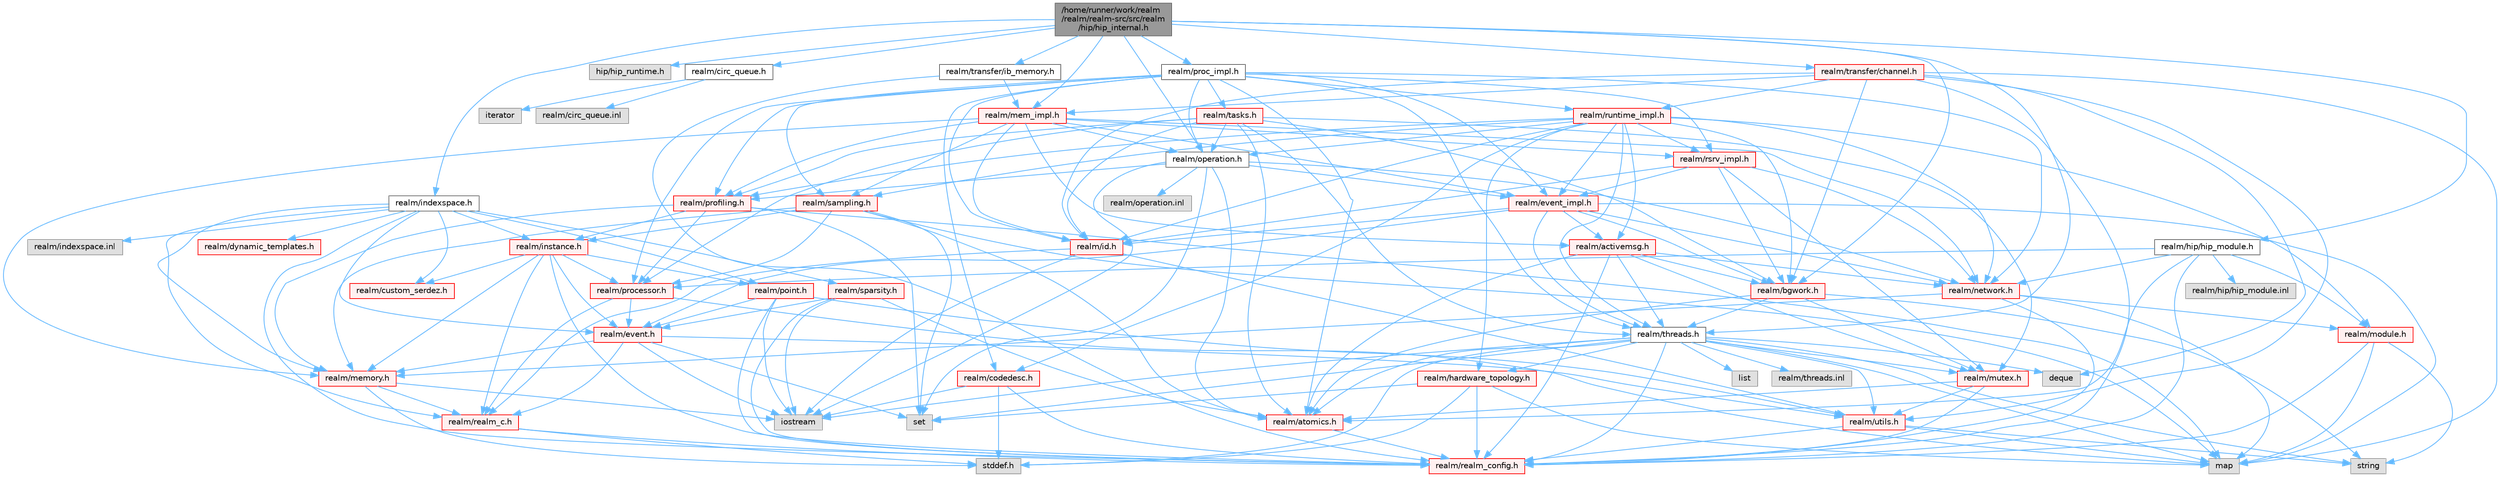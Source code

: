 digraph "/home/runner/work/realm/realm/realm-src/src/realm/hip/hip_internal.h"
{
 // LATEX_PDF_SIZE
  bgcolor="transparent";
  edge [fontname=Helvetica,fontsize=10,labelfontname=Helvetica,labelfontsize=10];
  node [fontname=Helvetica,fontsize=10,shape=box,height=0.2,width=0.4];
  Node1 [id="Node000001",label="/home/runner/work/realm\l/realm/realm-src/src/realm\l/hip/hip_internal.h",height=0.2,width=0.4,color="gray40", fillcolor="grey60", style="filled", fontcolor="black",tooltip=" "];
  Node1 -> Node2 [id="edge1_Node000001_Node000002",color="steelblue1",style="solid",tooltip=" "];
  Node2 [id="Node000002",label="realm/hip/hip_module.h",height=0.2,width=0.4,color="grey40", fillcolor="white", style="filled",URL="$hip__module_8h.html",tooltip=" "];
  Node2 -> Node3 [id="edge2_Node000002_Node000003",color="steelblue1",style="solid",tooltip=" "];
  Node3 [id="Node000003",label="realm/realm_config.h",height=0.2,width=0.4,color="red", fillcolor="#FFF0F0", style="filled",URL="$realm__config_8h.html",tooltip=" "];
  Node2 -> Node6 [id="edge3_Node000002_Node000006",color="steelblue1",style="solid",tooltip=" "];
  Node6 [id="Node000006",label="realm/module.h",height=0.2,width=0.4,color="red", fillcolor="#FFF0F0", style="filled",URL="$module_8h.html",tooltip=" "];
  Node6 -> Node3 [id="edge4_Node000006_Node000003",color="steelblue1",style="solid",tooltip=" "];
  Node6 -> Node11 [id="edge5_Node000006_Node000011",color="steelblue1",style="solid",tooltip=" "];
  Node11 [id="Node000011",label="string",height=0.2,width=0.4,color="grey60", fillcolor="#E0E0E0", style="filled",tooltip=" "];
  Node6 -> Node15 [id="edge6_Node000006_Node000015",color="steelblue1",style="solid",tooltip=" "];
  Node15 [id="Node000015",label="map",height=0.2,width=0.4,color="grey60", fillcolor="#E0E0E0", style="filled",tooltip=" "];
  Node2 -> Node16 [id="edge7_Node000002_Node000016",color="steelblue1",style="solid",tooltip=" "];
  Node16 [id="Node000016",label="realm/processor.h",height=0.2,width=0.4,color="red", fillcolor="#FFF0F0", style="filled",URL="$processor_8h.html",tooltip=" "];
  Node16 -> Node8 [id="edge8_Node000016_Node000008",color="steelblue1",style="solid",tooltip=" "];
  Node8 [id="Node000008",label="realm/realm_c.h",height=0.2,width=0.4,color="red", fillcolor="#FFF0F0", style="filled",URL="$realm__c_8h.html",tooltip=" "];
  Node8 -> Node3 [id="edge9_Node000008_Node000003",color="steelblue1",style="solid",tooltip=" "];
  Node8 -> Node9 [id="edge10_Node000008_Node000009",color="steelblue1",style="solid",tooltip=" "];
  Node9 [id="Node000009",label="stddef.h",height=0.2,width=0.4,color="grey60", fillcolor="#E0E0E0", style="filled",tooltip=" "];
  Node16 -> Node17 [id="edge11_Node000016_Node000017",color="steelblue1",style="solid",tooltip=" "];
  Node17 [id="Node000017",label="realm/event.h",height=0.2,width=0.4,color="red", fillcolor="#FFF0F0", style="filled",URL="$event_8h.html",tooltip=" "];
  Node17 -> Node8 [id="edge12_Node000017_Node000008",color="steelblue1",style="solid",tooltip=" "];
  Node17 -> Node18 [id="edge13_Node000017_Node000018",color="steelblue1",style="solid",tooltip=" "];
  Node18 [id="Node000018",label="realm/utils.h",height=0.2,width=0.4,color="red", fillcolor="#FFF0F0", style="filled",URL="$utils_8h.html",tooltip=" "];
  Node18 -> Node3 [id="edge14_Node000018_Node000003",color="steelblue1",style="solid",tooltip=" "];
  Node18 -> Node11 [id="edge15_Node000018_Node000011",color="steelblue1",style="solid",tooltip=" "];
  Node18 -> Node15 [id="edge16_Node000018_Node000015",color="steelblue1",style="solid",tooltip=" "];
  Node17 -> Node24 [id="edge17_Node000017_Node000024",color="steelblue1",style="solid",tooltip=" "];
  Node24 [id="Node000024",label="realm/memory.h",height=0.2,width=0.4,color="red", fillcolor="#FFF0F0", style="filled",URL="$memory_8h.html",tooltip=" "];
  Node24 -> Node8 [id="edge18_Node000024_Node000008",color="steelblue1",style="solid",tooltip=" "];
  Node24 -> Node9 [id="edge19_Node000024_Node000009",color="steelblue1",style="solid",tooltip=" "];
  Node24 -> Node25 [id="edge20_Node000024_Node000025",color="steelblue1",style="solid",tooltip=" "];
  Node25 [id="Node000025",label="iostream",height=0.2,width=0.4,color="grey60", fillcolor="#E0E0E0", style="filled",tooltip=" "];
  Node17 -> Node27 [id="edge21_Node000017_Node000027",color="steelblue1",style="solid",tooltip=" "];
  Node27 [id="Node000027",label="set",height=0.2,width=0.4,color="grey60", fillcolor="#E0E0E0", style="filled",tooltip=" "];
  Node17 -> Node25 [id="edge22_Node000017_Node000025",color="steelblue1",style="solid",tooltip=" "];
  Node16 -> Node15 [id="edge23_Node000016_Node000015",color="steelblue1",style="solid",tooltip=" "];
  Node2 -> Node30 [id="edge24_Node000002_Node000030",color="steelblue1",style="solid",tooltip=" "];
  Node30 [id="Node000030",label="realm/network.h",height=0.2,width=0.4,color="red", fillcolor="#FFF0F0", style="filled",URL="$network_8h.html",tooltip=" "];
  Node30 -> Node3 [id="edge25_Node000030_Node000003",color="steelblue1",style="solid",tooltip=" "];
  Node30 -> Node6 [id="edge26_Node000030_Node000006",color="steelblue1",style="solid",tooltip=" "];
  Node30 -> Node24 [id="edge27_Node000030_Node000024",color="steelblue1",style="solid",tooltip=" "];
  Node30 -> Node15 [id="edge28_Node000030_Node000015",color="steelblue1",style="solid",tooltip=" "];
  Node2 -> Node33 [id="edge29_Node000002_Node000033",color="steelblue1",style="solid",tooltip=" "];
  Node33 [id="Node000033",label="realm/atomics.h",height=0.2,width=0.4,color="red", fillcolor="#FFF0F0", style="filled",URL="$atomics_8h.html",tooltip=" "];
  Node33 -> Node3 [id="edge30_Node000033_Node000003",color="steelblue1",style="solid",tooltip=" "];
  Node2 -> Node42 [id="edge31_Node000002_Node000042",color="steelblue1",style="solid",tooltip=" "];
  Node42 [id="Node000042",label="realm/hip/hip_module.inl",height=0.2,width=0.4,color="grey60", fillcolor="#E0E0E0", style="filled",tooltip=" "];
  Node1 -> Node43 [id="edge32_Node000001_Node000043",color="steelblue1",style="solid",tooltip=" "];
  Node43 [id="Node000043",label="hip/hip_runtime.h",height=0.2,width=0.4,color="grey60", fillcolor="#E0E0E0", style="filled",tooltip=" "];
  Node1 -> Node44 [id="edge33_Node000001_Node000044",color="steelblue1",style="solid",tooltip=" "];
  Node44 [id="Node000044",label="realm/operation.h",height=0.2,width=0.4,color="grey40", fillcolor="white", style="filled",URL="$operation_8h.html",tooltip=" "];
  Node44 -> Node45 [id="edge34_Node000044_Node000045",color="steelblue1",style="solid",tooltip=" "];
  Node45 [id="Node000045",label="realm/profiling.h",height=0.2,width=0.4,color="red", fillcolor="#FFF0F0", style="filled",URL="$profiling_8h.html",tooltip=" "];
  Node45 -> Node27 [id="edge35_Node000045_Node000027",color="steelblue1",style="solid",tooltip=" "];
  Node45 -> Node15 [id="edge36_Node000045_Node000015",color="steelblue1",style="solid",tooltip=" "];
  Node45 -> Node16 [id="edge37_Node000045_Node000016",color="steelblue1",style="solid",tooltip=" "];
  Node45 -> Node24 [id="edge38_Node000045_Node000024",color="steelblue1",style="solid",tooltip=" "];
  Node45 -> Node47 [id="edge39_Node000045_Node000047",color="steelblue1",style="solid",tooltip=" "];
  Node47 [id="Node000047",label="realm/instance.h",height=0.2,width=0.4,color="red", fillcolor="#FFF0F0", style="filled",URL="$instance_8h.html",tooltip=" "];
  Node47 -> Node3 [id="edge40_Node000047_Node000003",color="steelblue1",style="solid",tooltip=" "];
  Node47 -> Node8 [id="edge41_Node000047_Node000008",color="steelblue1",style="solid",tooltip=" "];
  Node47 -> Node17 [id="edge42_Node000047_Node000017",color="steelblue1",style="solid",tooltip=" "];
  Node47 -> Node24 [id="edge43_Node000047_Node000024",color="steelblue1",style="solid",tooltip=" "];
  Node47 -> Node16 [id="edge44_Node000047_Node000016",color="steelblue1",style="solid",tooltip=" "];
  Node47 -> Node48 [id="edge45_Node000047_Node000048",color="steelblue1",style="solid",tooltip=" "];
  Node48 [id="Node000048",label="realm/point.h",height=0.2,width=0.4,color="red", fillcolor="#FFF0F0", style="filled",URL="$point_8h.html",tooltip=" "];
  Node48 -> Node3 [id="edge46_Node000048_Node000003",color="steelblue1",style="solid",tooltip=" "];
  Node48 -> Node17 [id="edge47_Node000048_Node000017",color="steelblue1",style="solid",tooltip=" "];
  Node48 -> Node18 [id="edge48_Node000048_Node000018",color="steelblue1",style="solid",tooltip=" "];
  Node48 -> Node25 [id="edge49_Node000048_Node000025",color="steelblue1",style="solid",tooltip=" "];
  Node47 -> Node51 [id="edge50_Node000047_Node000051",color="steelblue1",style="solid",tooltip=" "];
  Node51 [id="Node000051",label="realm/custom_serdez.h",height=0.2,width=0.4,color="red", fillcolor="#FFF0F0", style="filled",URL="$custom__serdez_8h.html",tooltip=" "];
  Node44 -> Node61 [id="edge51_Node000044_Node000061",color="steelblue1",style="solid",tooltip=" "];
  Node61 [id="Node000061",label="realm/event_impl.h",height=0.2,width=0.4,color="red", fillcolor="#FFF0F0", style="filled",URL="$event__impl_8h.html",tooltip=" "];
  Node61 -> Node17 [id="edge52_Node000061_Node000017",color="steelblue1",style="solid",tooltip=" "];
  Node61 -> Node62 [id="edge53_Node000061_Node000062",color="steelblue1",style="solid",tooltip=" "];
  Node62 [id="Node000062",label="realm/id.h",height=0.2,width=0.4,color="red", fillcolor="#FFF0F0", style="filled",URL="$id_8h.html",tooltip=" "];
  Node62 -> Node8 [id="edge54_Node000062_Node000008",color="steelblue1",style="solid",tooltip=" "];
  Node62 -> Node18 [id="edge55_Node000062_Node000018",color="steelblue1",style="solid",tooltip=" "];
  Node62 -> Node25 [id="edge56_Node000062_Node000025",color="steelblue1",style="solid",tooltip=" "];
  Node61 -> Node30 [id="edge57_Node000061_Node000030",color="steelblue1",style="solid",tooltip=" "];
  Node61 -> Node64 [id="edge58_Node000061_Node000064",color="steelblue1",style="solid",tooltip=" "];
  Node64 [id="Node000064",label="realm/activemsg.h",height=0.2,width=0.4,color="red", fillcolor="#FFF0F0", style="filled",URL="$activemsg_8h.html",tooltip=" "];
  Node64 -> Node3 [id="edge59_Node000064_Node000003",color="steelblue1",style="solid",tooltip=" "];
  Node64 -> Node32 [id="edge60_Node000064_Node000032",color="steelblue1",style="solid",tooltip=" "];
  Node32 [id="Node000032",label="realm/mutex.h",height=0.2,width=0.4,color="red", fillcolor="#FFF0F0", style="filled",URL="$mutex_8h.html",tooltip=" "];
  Node32 -> Node3 [id="edge61_Node000032_Node000003",color="steelblue1",style="solid",tooltip=" "];
  Node32 -> Node18 [id="edge62_Node000032_Node000018",color="steelblue1",style="solid",tooltip=" "];
  Node32 -> Node33 [id="edge63_Node000032_Node000033",color="steelblue1",style="solid",tooltip=" "];
  Node64 -> Node30 [id="edge64_Node000064_Node000030",color="steelblue1",style="solid",tooltip=" "];
  Node64 -> Node33 [id="edge65_Node000064_Node000033",color="steelblue1",style="solid",tooltip=" "];
  Node64 -> Node67 [id="edge66_Node000064_Node000067",color="steelblue1",style="solid",tooltip=" "];
  Node67 [id="Node000067",label="realm/threads.h",height=0.2,width=0.4,color="grey40", fillcolor="white", style="filled",URL="$threads_8h.html",tooltip=" "];
  Node67 -> Node3 [id="edge67_Node000067_Node000003",color="steelblue1",style="solid",tooltip=" "];
  Node67 -> Node32 [id="edge68_Node000067_Node000032",color="steelblue1",style="solid",tooltip=" "];
  Node67 -> Node33 [id="edge69_Node000067_Node000033",color="steelblue1",style="solid",tooltip=" "];
  Node67 -> Node18 [id="edge70_Node000067_Node000018",color="steelblue1",style="solid",tooltip=" "];
  Node67 -> Node68 [id="edge71_Node000067_Node000068",color="steelblue1",style="solid",tooltip=" "];
  Node68 [id="Node000068",label="realm/hardware_topology.h",height=0.2,width=0.4,color="red", fillcolor="#FFF0F0", style="filled",URL="$hardware__topology_8h.html",tooltip=" "];
  Node68 -> Node3 [id="edge72_Node000068_Node000003",color="steelblue1",style="solid",tooltip=" "];
  Node68 -> Node9 [id="edge73_Node000068_Node000009",color="steelblue1",style="solid",tooltip=" "];
  Node68 -> Node27 [id="edge74_Node000068_Node000027",color="steelblue1",style="solid",tooltip=" "];
  Node68 -> Node15 [id="edge75_Node000068_Node000015",color="steelblue1",style="solid",tooltip=" "];
  Node67 -> Node9 [id="edge76_Node000067_Node000009",color="steelblue1",style="solid",tooltip=" "];
  Node67 -> Node11 [id="edge77_Node000067_Node000011",color="steelblue1",style="solid",tooltip=" "];
  Node67 -> Node53 [id="edge78_Node000067_Node000053",color="steelblue1",style="solid",tooltip=" "];
  Node53 [id="Node000053",label="list",height=0.2,width=0.4,color="grey60", fillcolor="#E0E0E0", style="filled",tooltip=" "];
  Node67 -> Node27 [id="edge79_Node000067_Node000027",color="steelblue1",style="solid",tooltip=" "];
  Node67 -> Node15 [id="edge80_Node000067_Node000015",color="steelblue1",style="solid",tooltip=" "];
  Node67 -> Node70 [id="edge81_Node000067_Node000070",color="steelblue1",style="solid",tooltip=" "];
  Node70 [id="Node000070",label="deque",height=0.2,width=0.4,color="grey60", fillcolor="#E0E0E0", style="filled",tooltip=" "];
  Node67 -> Node25 [id="edge82_Node000067_Node000025",color="steelblue1",style="solid",tooltip=" "];
  Node67 -> Node71 [id="edge83_Node000067_Node000071",color="steelblue1",style="solid",tooltip=" "];
  Node71 [id="Node000071",label="realm/threads.inl",height=0.2,width=0.4,color="grey60", fillcolor="#E0E0E0", style="filled",tooltip=" "];
  Node64 -> Node72 [id="edge84_Node000064_Node000072",color="steelblue1",style="solid",tooltip=" "];
  Node72 [id="Node000072",label="realm/bgwork.h",height=0.2,width=0.4,color="red", fillcolor="#FFF0F0", style="filled",URL="$bgwork_8h.html",tooltip=" "];
  Node72 -> Node33 [id="edge85_Node000072_Node000033",color="steelblue1",style="solid",tooltip=" "];
  Node72 -> Node67 [id="edge86_Node000072_Node000067",color="steelblue1",style="solid",tooltip=" "];
  Node72 -> Node32 [id="edge87_Node000072_Node000032",color="steelblue1",style="solid",tooltip=" "];
  Node72 -> Node11 [id="edge88_Node000072_Node000011",color="steelblue1",style="solid",tooltip=" "];
  Node61 -> Node67 [id="edge89_Node000061_Node000067",color="steelblue1",style="solid",tooltip=" "];
  Node61 -> Node72 [id="edge90_Node000061_Node000072",color="steelblue1",style="solid",tooltip=" "];
  Node61 -> Node15 [id="edge91_Node000061_Node000015",color="steelblue1",style="solid",tooltip=" "];
  Node44 -> Node33 [id="edge92_Node000044_Node000033",color="steelblue1",style="solid",tooltip=" "];
  Node44 -> Node30 [id="edge93_Node000044_Node000030",color="steelblue1",style="solid",tooltip=" "];
  Node44 -> Node27 [id="edge94_Node000044_Node000027",color="steelblue1",style="solid",tooltip=" "];
  Node44 -> Node25 [id="edge95_Node000044_Node000025",color="steelblue1",style="solid",tooltip=" "];
  Node44 -> Node90 [id="edge96_Node000044_Node000090",color="steelblue1",style="solid",tooltip=" "];
  Node90 [id="Node000090",label="realm/operation.inl",height=0.2,width=0.4,color="grey60", fillcolor="#E0E0E0", style="filled",tooltip=" "];
  Node1 -> Node67 [id="edge97_Node000001_Node000067",color="steelblue1",style="solid",tooltip=" "];
  Node1 -> Node91 [id="edge98_Node000001_Node000091",color="steelblue1",style="solid",tooltip=" "];
  Node91 [id="Node000091",label="realm/circ_queue.h",height=0.2,width=0.4,color="grey40", fillcolor="white", style="filled",URL="$circ__queue_8h.html",tooltip=" "];
  Node91 -> Node37 [id="edge99_Node000091_Node000037",color="steelblue1",style="solid",tooltip=" "];
  Node37 [id="Node000037",label="iterator",height=0.2,width=0.4,color="grey60", fillcolor="#E0E0E0", style="filled",tooltip=" "];
  Node91 -> Node92 [id="edge100_Node000091_Node000092",color="steelblue1",style="solid",tooltip=" "];
  Node92 [id="Node000092",label="realm/circ_queue.inl",height=0.2,width=0.4,color="grey60", fillcolor="#E0E0E0", style="filled",tooltip=" "];
  Node1 -> Node93 [id="edge101_Node000001_Node000093",color="steelblue1",style="solid",tooltip=" "];
  Node93 [id="Node000093",label="realm/indexspace.h",height=0.2,width=0.4,color="grey40", fillcolor="white", style="filled",URL="$indexspace_8h.html",tooltip=" "];
  Node93 -> Node17 [id="edge102_Node000093_Node000017",color="steelblue1",style="solid",tooltip=" "];
  Node93 -> Node24 [id="edge103_Node000093_Node000024",color="steelblue1",style="solid",tooltip=" "];
  Node93 -> Node48 [id="edge104_Node000093_Node000048",color="steelblue1",style="solid",tooltip=" "];
  Node93 -> Node47 [id="edge105_Node000093_Node000047",color="steelblue1",style="solid",tooltip=" "];
  Node93 -> Node8 [id="edge106_Node000093_Node000008",color="steelblue1",style="solid",tooltip=" "];
  Node93 -> Node3 [id="edge107_Node000093_Node000003",color="steelblue1",style="solid",tooltip=" "];
  Node93 -> Node94 [id="edge108_Node000093_Node000094",color="steelblue1",style="solid",tooltip=" "];
  Node94 [id="Node000094",label="realm/sparsity.h",height=0.2,width=0.4,color="red", fillcolor="#FFF0F0", style="filled",URL="$sparsity_8h.html",tooltip=" "];
  Node94 -> Node3 [id="edge109_Node000094_Node000003",color="steelblue1",style="solid",tooltip=" "];
  Node94 -> Node17 [id="edge110_Node000094_Node000017",color="steelblue1",style="solid",tooltip=" "];
  Node94 -> Node33 [id="edge111_Node000094_Node000033",color="steelblue1",style="solid",tooltip=" "];
  Node94 -> Node25 [id="edge112_Node000094_Node000025",color="steelblue1",style="solid",tooltip=" "];
  Node93 -> Node96 [id="edge113_Node000093_Node000096",color="steelblue1",style="solid",tooltip=" "];
  Node96 [id="Node000096",label="realm/dynamic_templates.h",height=0.2,width=0.4,color="red", fillcolor="#FFF0F0", style="filled",URL="$dynamic__templates_8h.html",tooltip=" "];
  Node93 -> Node51 [id="edge114_Node000093_Node000051",color="steelblue1",style="solid",tooltip=" "];
  Node93 -> Node98 [id="edge115_Node000093_Node000098",color="steelblue1",style="solid",tooltip=" "];
  Node98 [id="Node000098",label="realm/indexspace.inl",height=0.2,width=0.4,color="grey60", fillcolor="#E0E0E0", style="filled",tooltip=" "];
  Node1 -> Node99 [id="edge116_Node000001_Node000099",color="steelblue1",style="solid",tooltip=" "];
  Node99 [id="Node000099",label="realm/proc_impl.h",height=0.2,width=0.4,color="grey40", fillcolor="white", style="filled",URL="$proc__impl_8h.html",tooltip=" "];
  Node99 -> Node16 [id="edge117_Node000099_Node000016",color="steelblue1",style="solid",tooltip=" "];
  Node99 -> Node62 [id="edge118_Node000099_Node000062",color="steelblue1",style="solid",tooltip=" "];
  Node99 -> Node33 [id="edge119_Node000099_Node000033",color="steelblue1",style="solid",tooltip=" "];
  Node99 -> Node30 [id="edge120_Node000099_Node000030",color="steelblue1",style="solid",tooltip=" "];
  Node99 -> Node44 [id="edge121_Node000099_Node000044",color="steelblue1",style="solid",tooltip=" "];
  Node99 -> Node45 [id="edge122_Node000099_Node000045",color="steelblue1",style="solid",tooltip=" "];
  Node99 -> Node100 [id="edge123_Node000099_Node000100",color="steelblue1",style="solid",tooltip=" "];
  Node100 [id="Node000100",label="realm/sampling.h",height=0.2,width=0.4,color="red", fillcolor="#FFF0F0", style="filled",URL="$sampling_8h.html",tooltip=" "];
  Node100 -> Node27 [id="edge124_Node000100_Node000027",color="steelblue1",style="solid",tooltip=" "];
  Node100 -> Node15 [id="edge125_Node000100_Node000015",color="steelblue1",style="solid",tooltip=" "];
  Node100 -> Node16 [id="edge126_Node000100_Node000016",color="steelblue1",style="solid",tooltip=" "];
  Node100 -> Node24 [id="edge127_Node000100_Node000024",color="steelblue1",style="solid",tooltip=" "];
  Node100 -> Node47 [id="edge128_Node000100_Node000047",color="steelblue1",style="solid",tooltip=" "];
  Node100 -> Node33 [id="edge129_Node000100_Node000033",color="steelblue1",style="solid",tooltip=" "];
  Node99 -> Node102 [id="edge130_Node000099_Node000102",color="steelblue1",style="solid",tooltip=" "];
  Node102 [id="Node000102",label="realm/runtime_impl.h",height=0.2,width=0.4,color="red", fillcolor="#FFF0F0", style="filled",URL="$runtime__impl_8h.html",tooltip=" "];
  Node102 -> Node62 [id="edge131_Node000102_Node000062",color="steelblue1",style="solid",tooltip=" "];
  Node102 -> Node30 [id="edge132_Node000102_Node000030",color="steelblue1",style="solid",tooltip=" "];
  Node102 -> Node44 [id="edge133_Node000102_Node000044",color="steelblue1",style="solid",tooltip=" "];
  Node102 -> Node45 [id="edge134_Node000102_Node000045",color="steelblue1",style="solid",tooltip=" "];
  Node102 -> Node104 [id="edge135_Node000102_Node000104",color="steelblue1",style="solid",tooltip=" "];
  Node104 [id="Node000104",label="realm/codedesc.h",height=0.2,width=0.4,color="red", fillcolor="#FFF0F0", style="filled",URL="$codedesc_8h.html",tooltip=" "];
  Node104 -> Node3 [id="edge136_Node000104_Node000003",color="steelblue1",style="solid",tooltip=" "];
  Node104 -> Node9 [id="edge137_Node000104_Node000009",color="steelblue1",style="solid",tooltip=" "];
  Node104 -> Node25 [id="edge138_Node000104_Node000025",color="steelblue1",style="solid",tooltip=" "];
  Node102 -> Node61 [id="edge139_Node000102_Node000061",color="steelblue1",style="solid",tooltip=" "];
  Node102 -> Node119 [id="edge140_Node000102_Node000119",color="steelblue1",style="solid",tooltip=" "];
  Node119 [id="Node000119",label="realm/rsrv_impl.h",height=0.2,width=0.4,color="red", fillcolor="#FFF0F0", style="filled",URL="$rsrv__impl_8h.html",tooltip=" "];
  Node119 -> Node62 [id="edge141_Node000119_Node000062",color="steelblue1",style="solid",tooltip=" "];
  Node119 -> Node30 [id="edge142_Node000119_Node000030",color="steelblue1",style="solid",tooltip=" "];
  Node119 -> Node32 [id="edge143_Node000119_Node000032",color="steelblue1",style="solid",tooltip=" "];
  Node119 -> Node72 [id="edge144_Node000119_Node000072",color="steelblue1",style="solid",tooltip=" "];
  Node119 -> Node61 [id="edge145_Node000119_Node000061",color="steelblue1",style="solid",tooltip=" "];
  Node102 -> Node67 [id="edge146_Node000102_Node000067",color="steelblue1",style="solid",tooltip=" "];
  Node102 -> Node100 [id="edge147_Node000102_Node000100",color="steelblue1",style="solid",tooltip=" "];
  Node102 -> Node6 [id="edge148_Node000102_Node000006",color="steelblue1",style="solid",tooltip=" "];
  Node102 -> Node72 [id="edge149_Node000102_Node000072",color="steelblue1",style="solid",tooltip=" "];
  Node102 -> Node64 [id="edge150_Node000102_Node000064",color="steelblue1",style="solid",tooltip=" "];
  Node102 -> Node68 [id="edge151_Node000102_Node000068",color="steelblue1",style="solid",tooltip=" "];
  Node99 -> Node61 [id="edge152_Node000099_Node000061",color="steelblue1",style="solid",tooltip=" "];
  Node99 -> Node119 [id="edge153_Node000099_Node000119",color="steelblue1",style="solid",tooltip=" "];
  Node99 -> Node130 [id="edge154_Node000099_Node000130",color="steelblue1",style="solid",tooltip=" "];
  Node130 [id="Node000130",label="realm/tasks.h",height=0.2,width=0.4,color="red", fillcolor="#FFF0F0", style="filled",URL="$tasks_8h.html",tooltip=" "];
  Node130 -> Node16 [id="edge155_Node000130_Node000016",color="steelblue1",style="solid",tooltip=" "];
  Node130 -> Node62 [id="edge156_Node000130_Node000062",color="steelblue1",style="solid",tooltip=" "];
  Node130 -> Node44 [id="edge157_Node000130_Node000044",color="steelblue1",style="solid",tooltip=" "];
  Node130 -> Node45 [id="edge158_Node000130_Node000045",color="steelblue1",style="solid",tooltip=" "];
  Node130 -> Node67 [id="edge159_Node000130_Node000067",color="steelblue1",style="solid",tooltip=" "];
  Node130 -> Node33 [id="edge160_Node000130_Node000033",color="steelblue1",style="solid",tooltip=" "];
  Node130 -> Node32 [id="edge161_Node000130_Node000032",color="steelblue1",style="solid",tooltip=" "];
  Node130 -> Node72 [id="edge162_Node000130_Node000072",color="steelblue1",style="solid",tooltip=" "];
  Node99 -> Node67 [id="edge163_Node000099_Node000067",color="steelblue1",style="solid",tooltip=" "];
  Node99 -> Node104 [id="edge164_Node000099_Node000104",color="steelblue1",style="solid",tooltip=" "];
  Node1 -> Node131 [id="edge165_Node000001_Node000131",color="steelblue1",style="solid",tooltip=" "];
  Node131 [id="Node000131",label="realm/mem_impl.h",height=0.2,width=0.4,color="red", fillcolor="#FFF0F0", style="filled",URL="$mem__impl_8h.html",tooltip=" "];
  Node131 -> Node24 [id="edge166_Node000131_Node000024",color="steelblue1",style="solid",tooltip=" "];
  Node131 -> Node62 [id="edge167_Node000131_Node000062",color="steelblue1",style="solid",tooltip=" "];
  Node131 -> Node30 [id="edge168_Node000131_Node000030",color="steelblue1",style="solid",tooltip=" "];
  Node131 -> Node64 [id="edge169_Node000131_Node000064",color="steelblue1",style="solid",tooltip=" "];
  Node131 -> Node44 [id="edge170_Node000131_Node000044",color="steelblue1",style="solid",tooltip=" "];
  Node131 -> Node45 [id="edge171_Node000131_Node000045",color="steelblue1",style="solid",tooltip=" "];
  Node131 -> Node100 [id="edge172_Node000131_Node000100",color="steelblue1",style="solid",tooltip=" "];
  Node131 -> Node61 [id="edge173_Node000131_Node000061",color="steelblue1",style="solid",tooltip=" "];
  Node131 -> Node119 [id="edge174_Node000131_Node000119",color="steelblue1",style="solid",tooltip=" "];
  Node1 -> Node72 [id="edge175_Node000001_Node000072",color="steelblue1",style="solid",tooltip=" "];
  Node1 -> Node134 [id="edge176_Node000001_Node000134",color="steelblue1",style="solid",tooltip=" "];
  Node134 [id="Node000134",label="realm/transfer/channel.h",height=0.2,width=0.4,color="red", fillcolor="#FFF0F0", style="filled",URL="$channel_8h.html",tooltip=" "];
  Node134 -> Node3 [id="edge177_Node000134_Node000003",color="steelblue1",style="solid",tooltip=" "];
  Node134 -> Node15 [id="edge178_Node000134_Node000015",color="steelblue1",style="solid",tooltip=" "];
  Node134 -> Node70 [id="edge179_Node000134_Node000070",color="steelblue1",style="solid",tooltip=" "];
  Node134 -> Node62 [id="edge180_Node000134_Node000062",color="steelblue1",style="solid",tooltip=" "];
  Node134 -> Node102 [id="edge181_Node000134_Node000102",color="steelblue1",style="solid",tooltip=" "];
  Node134 -> Node131 [id="edge182_Node000134_Node000131",color="steelblue1",style="solid",tooltip=" "];
  Node134 -> Node72 [id="edge183_Node000134_Node000072",color="steelblue1",style="solid",tooltip=" "];
  Node134 -> Node18 [id="edge184_Node000134_Node000018",color="steelblue1",style="solid",tooltip=" "];
  Node1 -> Node149 [id="edge185_Node000001_Node000149",color="steelblue1",style="solid",tooltip=" "];
  Node149 [id="Node000149",label="realm/transfer/ib_memory.h",height=0.2,width=0.4,color="grey40", fillcolor="white", style="filled",URL="$ib__memory_8h.html",tooltip=" "];
  Node149 -> Node3 [id="edge186_Node000149_Node000003",color="steelblue1",style="solid",tooltip=" "];
  Node149 -> Node131 [id="edge187_Node000149_Node000131",color="steelblue1",style="solid",tooltip=" "];
}
